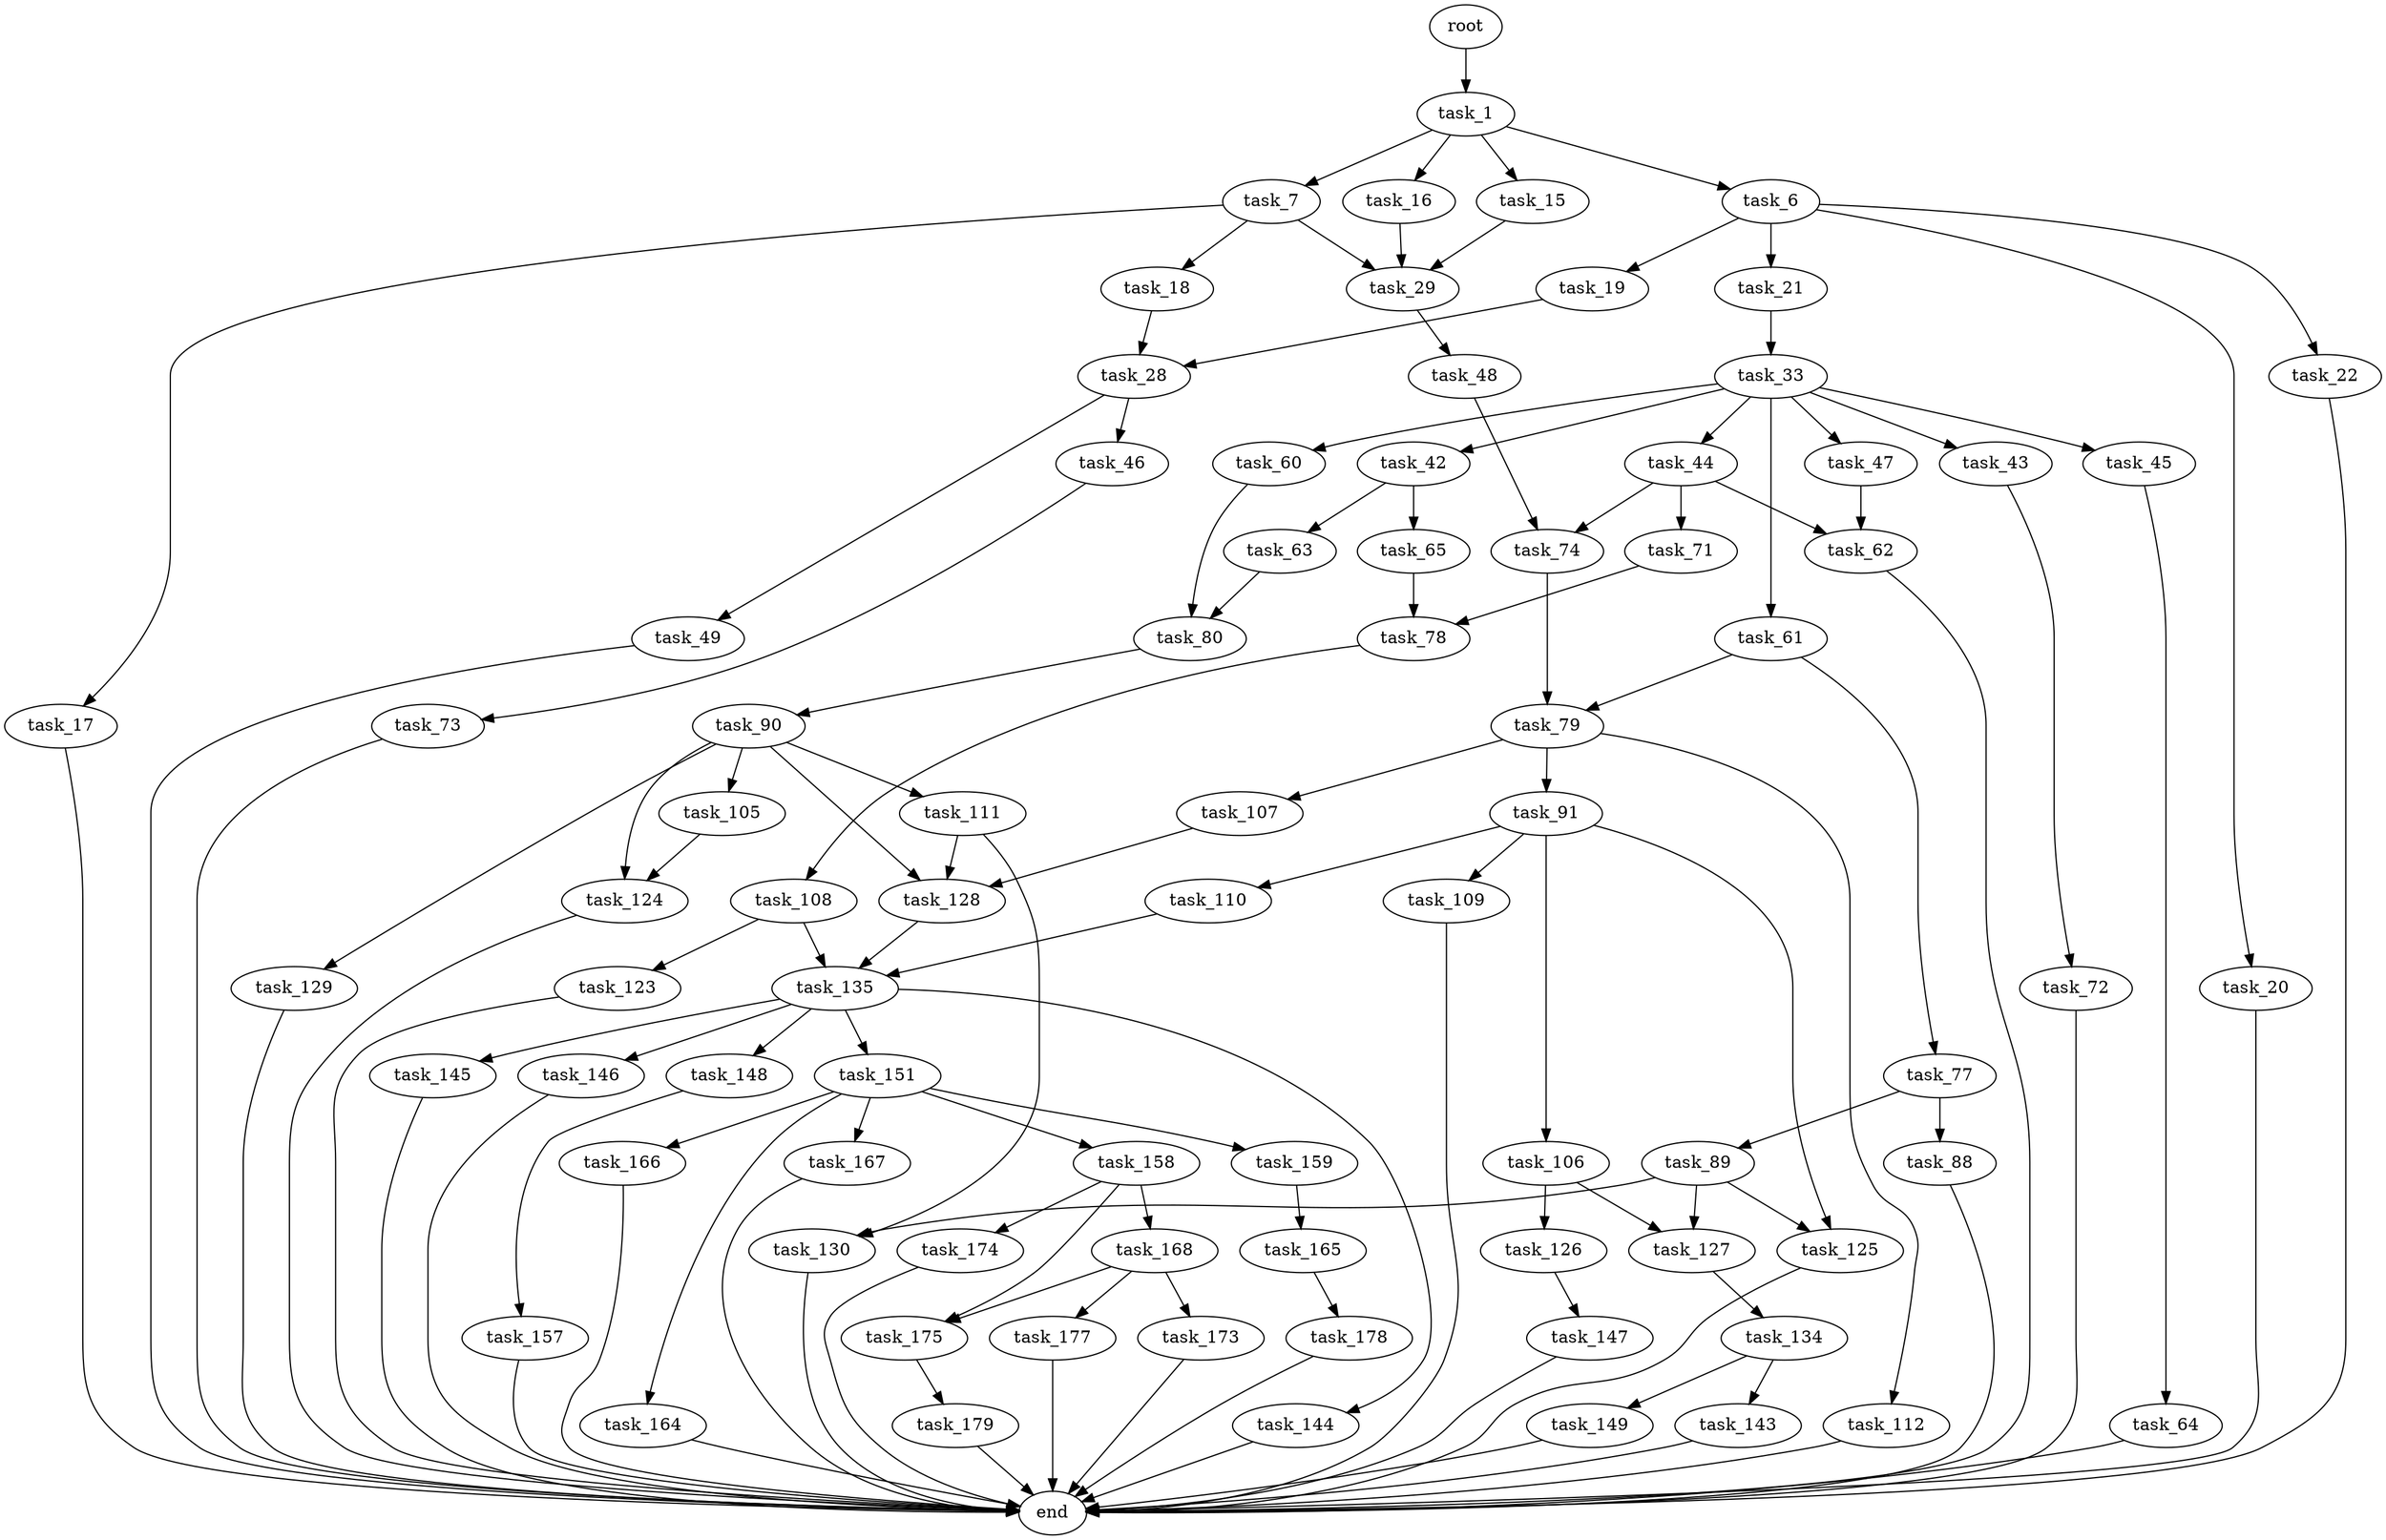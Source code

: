 digraph G {
  root [size="0.000000"];
  task_1 [size="782757789696.000000"];
  task_6 [size="11409348916.000000"];
  task_7 [size="14675004613.000000"];
  task_15 [size="222685035823.000000"];
  task_16 [size="28991029248.000000"];
  task_17 [size="18943110896.000000"];
  task_18 [size="548154371829.000000"];
  task_19 [size="68719476736.000000"];
  task_20 [size="368293445632.000000"];
  task_21 [size="231928233984.000000"];
  task_22 [size="68719476736.000000"];
  task_28 [size="24195080581.000000"];
  task_29 [size="102294025243.000000"];
  task_33 [size="8589934592.000000"];
  task_42 [size="10703494348.000000"];
  task_43 [size="6965267297.000000"];
  task_44 [size="1118763820477.000000"];
  task_45 [size="11297178210.000000"];
  task_46 [size="1050921418685.000000"];
  task_47 [size="8099321752.000000"];
  task_48 [size="68719476736.000000"];
  task_49 [size="782757789696.000000"];
  task_60 [size="231928233984.000000"];
  task_61 [size="49614139824.000000"];
  task_62 [size="31893547519.000000"];
  task_63 [size="647637660208.000000"];
  task_64 [size="278159682660.000000"];
  task_65 [size="155829897300.000000"];
  task_71 [size="884179770402.000000"];
  task_72 [size="427630102001.000000"];
  task_73 [size="1136695329.000000"];
  task_74 [size="598334463704.000000"];
  task_77 [size="120378667211.000000"];
  task_78 [size="134217728000.000000"];
  task_79 [size="27179234698.000000"];
  task_80 [size="90818570223.000000"];
  task_88 [size="4020789297.000000"];
  task_89 [size="96487685095.000000"];
  task_90 [size="436625368053.000000"];
  task_91 [size="126695274330.000000"];
  task_105 [size="16216934214.000000"];
  task_106 [size="127846859554.000000"];
  task_107 [size="322376649310.000000"];
  task_108 [size="231928233984.000000"];
  task_109 [size="5903821034.000000"];
  task_110 [size="431530261023.000000"];
  task_111 [size="231928233984.000000"];
  task_112 [size="1073741824000.000000"];
  task_123 [size="2686913573.000000"];
  task_124 [size="20907299218.000000"];
  task_125 [size="368293445632.000000"];
  task_126 [size="92944487229.000000"];
  task_127 [size="2423968587.000000"];
  task_128 [size="1666278703.000000"];
  task_129 [size="1804513629.000000"];
  task_130 [size="16600452782.000000"];
  task_134 [size="231928233984.000000"];
  task_135 [size="5328075611.000000"];
  task_143 [size="231928233984.000000"];
  task_144 [size="32751753375.000000"];
  task_145 [size="231928233984.000000"];
  task_146 [size="615276633673.000000"];
  task_147 [size="368293445632.000000"];
  task_148 [size="782757789696.000000"];
  task_149 [size="68694955928.000000"];
  task_151 [size="629622468568.000000"];
  task_157 [size="31695645816.000000"];
  task_158 [size="1078882028.000000"];
  task_159 [size="368293445632.000000"];
  task_164 [size="134217728000.000000"];
  task_165 [size="8589934592.000000"];
  task_166 [size="361679584390.000000"];
  task_167 [size="1073741824000.000000"];
  task_168 [size="549755813888.000000"];
  task_173 [size="782757789696.000000"];
  task_174 [size="9188520010.000000"];
  task_175 [size="231928233984.000000"];
  task_177 [size="87257718415.000000"];
  task_178 [size="803619872492.000000"];
  task_179 [size="21316245338.000000"];
  end [size="0.000000"];

  root -> task_1 [size="1.000000"];
  task_1 -> task_6 [size="679477248.000000"];
  task_1 -> task_7 [size="679477248.000000"];
  task_1 -> task_15 [size="679477248.000000"];
  task_1 -> task_16 [size="679477248.000000"];
  task_6 -> task_19 [size="209715200.000000"];
  task_6 -> task_20 [size="209715200.000000"];
  task_6 -> task_21 [size="209715200.000000"];
  task_6 -> task_22 [size="209715200.000000"];
  task_7 -> task_17 [size="411041792.000000"];
  task_7 -> task_18 [size="411041792.000000"];
  task_7 -> task_29 [size="411041792.000000"];
  task_15 -> task_29 [size="301989888.000000"];
  task_16 -> task_29 [size="75497472.000000"];
  task_17 -> end [size="1.000000"];
  task_18 -> task_28 [size="838860800.000000"];
  task_19 -> task_28 [size="134217728.000000"];
  task_20 -> end [size="1.000000"];
  task_21 -> task_33 [size="301989888.000000"];
  task_22 -> end [size="1.000000"];
  task_28 -> task_46 [size="33554432.000000"];
  task_28 -> task_49 [size="33554432.000000"];
  task_29 -> task_48 [size="209715200.000000"];
  task_33 -> task_42 [size="33554432.000000"];
  task_33 -> task_43 [size="33554432.000000"];
  task_33 -> task_44 [size="33554432.000000"];
  task_33 -> task_45 [size="33554432.000000"];
  task_33 -> task_47 [size="33554432.000000"];
  task_33 -> task_60 [size="33554432.000000"];
  task_33 -> task_61 [size="33554432.000000"];
  task_42 -> task_63 [size="33554432.000000"];
  task_42 -> task_65 [size="33554432.000000"];
  task_43 -> task_72 [size="209715200.000000"];
  task_44 -> task_62 [size="679477248.000000"];
  task_44 -> task_71 [size="679477248.000000"];
  task_44 -> task_74 [size="679477248.000000"];
  task_45 -> task_64 [size="679477248.000000"];
  task_46 -> task_73 [size="679477248.000000"];
  task_47 -> task_62 [size="134217728.000000"];
  task_48 -> task_74 [size="134217728.000000"];
  task_49 -> end [size="1.000000"];
  task_60 -> task_80 [size="301989888.000000"];
  task_61 -> task_77 [size="134217728.000000"];
  task_61 -> task_79 [size="134217728.000000"];
  task_62 -> end [size="1.000000"];
  task_63 -> task_80 [size="411041792.000000"];
  task_64 -> end [size="1.000000"];
  task_65 -> task_78 [size="209715200.000000"];
  task_71 -> task_78 [size="838860800.000000"];
  task_72 -> end [size="1.000000"];
  task_73 -> end [size="1.000000"];
  task_74 -> task_79 [size="411041792.000000"];
  task_77 -> task_88 [size="134217728.000000"];
  task_77 -> task_89 [size="134217728.000000"];
  task_78 -> task_108 [size="209715200.000000"];
  task_79 -> task_91 [size="838860800.000000"];
  task_79 -> task_107 [size="838860800.000000"];
  task_79 -> task_112 [size="838860800.000000"];
  task_80 -> task_90 [size="209715200.000000"];
  task_88 -> end [size="1.000000"];
  task_89 -> task_125 [size="134217728.000000"];
  task_89 -> task_127 [size="134217728.000000"];
  task_89 -> task_130 [size="134217728.000000"];
  task_90 -> task_105 [size="838860800.000000"];
  task_90 -> task_111 [size="838860800.000000"];
  task_90 -> task_124 [size="838860800.000000"];
  task_90 -> task_128 [size="838860800.000000"];
  task_90 -> task_129 [size="838860800.000000"];
  task_91 -> task_106 [size="134217728.000000"];
  task_91 -> task_109 [size="134217728.000000"];
  task_91 -> task_110 [size="134217728.000000"];
  task_91 -> task_125 [size="134217728.000000"];
  task_105 -> task_124 [size="838860800.000000"];
  task_106 -> task_126 [size="134217728.000000"];
  task_106 -> task_127 [size="134217728.000000"];
  task_107 -> task_128 [size="411041792.000000"];
  task_108 -> task_123 [size="301989888.000000"];
  task_108 -> task_135 [size="301989888.000000"];
  task_109 -> end [size="1.000000"];
  task_110 -> task_135 [size="536870912.000000"];
  task_111 -> task_128 [size="301989888.000000"];
  task_111 -> task_130 [size="301989888.000000"];
  task_112 -> end [size="1.000000"];
  task_123 -> end [size="1.000000"];
  task_124 -> end [size="1.000000"];
  task_125 -> end [size="1.000000"];
  task_126 -> task_147 [size="134217728.000000"];
  task_127 -> task_134 [size="75497472.000000"];
  task_128 -> task_135 [size="33554432.000000"];
  task_129 -> end [size="1.000000"];
  task_130 -> end [size="1.000000"];
  task_134 -> task_143 [size="301989888.000000"];
  task_134 -> task_149 [size="301989888.000000"];
  task_135 -> task_144 [size="209715200.000000"];
  task_135 -> task_145 [size="209715200.000000"];
  task_135 -> task_146 [size="209715200.000000"];
  task_135 -> task_148 [size="209715200.000000"];
  task_135 -> task_151 [size="209715200.000000"];
  task_143 -> end [size="1.000000"];
  task_144 -> end [size="1.000000"];
  task_145 -> end [size="1.000000"];
  task_146 -> end [size="1.000000"];
  task_147 -> end [size="1.000000"];
  task_148 -> task_157 [size="679477248.000000"];
  task_149 -> end [size="1.000000"];
  task_151 -> task_158 [size="679477248.000000"];
  task_151 -> task_159 [size="679477248.000000"];
  task_151 -> task_164 [size="679477248.000000"];
  task_151 -> task_166 [size="679477248.000000"];
  task_151 -> task_167 [size="679477248.000000"];
  task_157 -> end [size="1.000000"];
  task_158 -> task_168 [size="33554432.000000"];
  task_158 -> task_174 [size="33554432.000000"];
  task_158 -> task_175 [size="33554432.000000"];
  task_159 -> task_165 [size="411041792.000000"];
  task_164 -> end [size="1.000000"];
  task_165 -> task_178 [size="33554432.000000"];
  task_166 -> end [size="1.000000"];
  task_167 -> end [size="1.000000"];
  task_168 -> task_173 [size="536870912.000000"];
  task_168 -> task_175 [size="536870912.000000"];
  task_168 -> task_177 [size="536870912.000000"];
  task_173 -> end [size="1.000000"];
  task_174 -> end [size="1.000000"];
  task_175 -> task_179 [size="301989888.000000"];
  task_177 -> end [size="1.000000"];
  task_178 -> end [size="1.000000"];
  task_179 -> end [size="1.000000"];
}
